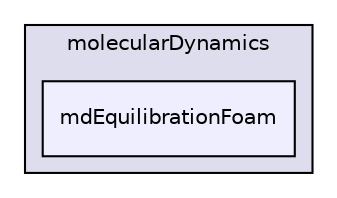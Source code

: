 digraph "applications/solvers/discreteMethods/molecularDynamics/mdEquilibrationFoam" {
  bgcolor=transparent;
  compound=true
  node [ fontsize="10", fontname="Helvetica"];
  edge [ labelfontsize="10", labelfontname="Helvetica"];
  subgraph clusterdir_d7710ebd646f354d1444cb29608ef4d3 {
    graph [ bgcolor="#ddddee", pencolor="black", label="molecularDynamics" fontname="Helvetica", fontsize="10", URL="dir_d7710ebd646f354d1444cb29608ef4d3.html"]
  dir_b12d562f808928f8e1857197fffa3bae [shape=box, label="mdEquilibrationFoam", style="filled", fillcolor="#eeeeff", pencolor="black", URL="dir_b12d562f808928f8e1857197fffa3bae.html"];
  }
}

